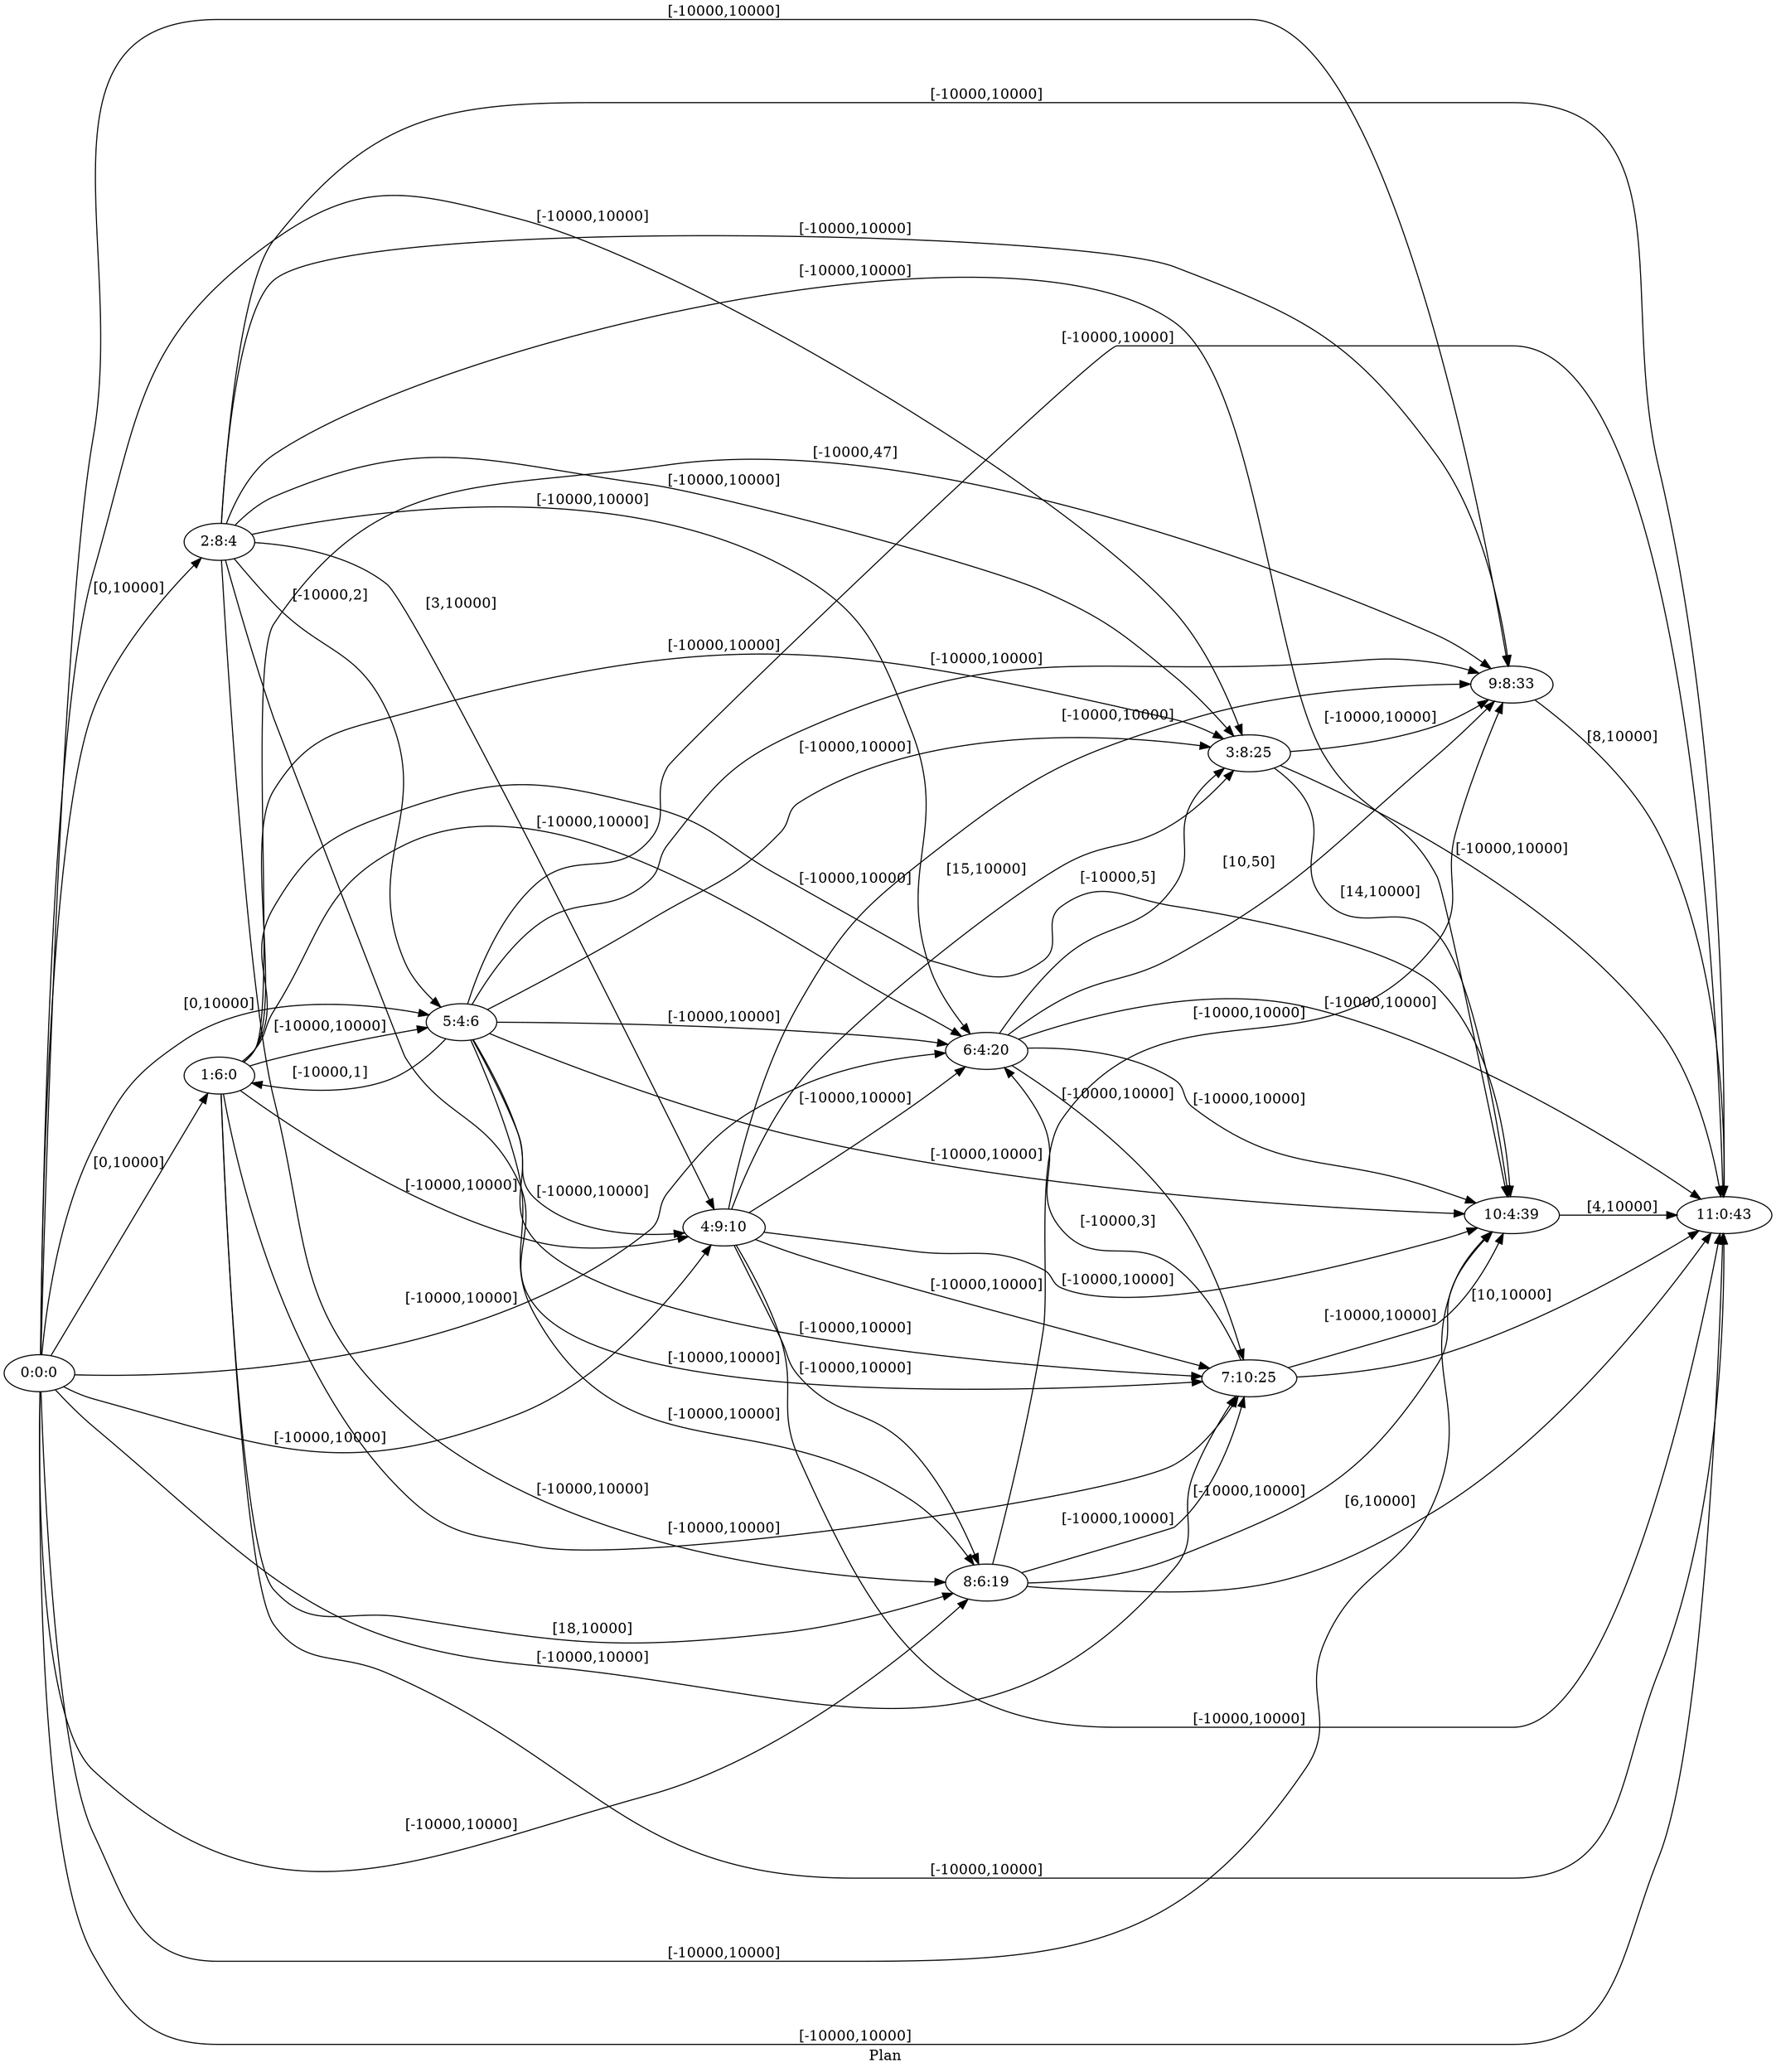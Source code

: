 digraph G {
 rankdir = LR;
 nodesep = .45; 
 size = 30;
label="Plan ";
 fldt = 0.474194;
"0:0:0"->"1:6:0"[ label = "[0,10000]"];
"0:0:0"->"2:8:4"[ label = "[0,10000]"];
"0:0:0"->"3:8:25"[ label = "[-10000,10000]"];
"0:0:0"->"4:9:10"[ label = "[-10000,10000]"];
"0:0:0"->"5:4:6"[ label = "[0,10000]"];
"0:0:0"->"6:4:20"[ label = "[-10000,10000]"];
"0:0:0"->"7:10:25"[ label = "[-10000,10000]"];
"0:0:0"->"8:6:19"[ label = "[-10000,10000]"];
"0:0:0"->"9:8:33"[ label = "[-10000,10000]"];
"0:0:0"->"10:4:39"[ label = "[-10000,10000]"];
"0:0:0"->"11:0:43"[ label = "[-10000,10000]"];
"1:6:0"->"3:8:25"[ label = "[-10000,10000]"];
"1:6:0"->"4:9:10"[ label = "[-10000,10000]"];
"1:6:0"->"5:4:6"[ label = "[-10000,10000]"];
"1:6:0"->"6:4:20"[ label = "[-10000,10000]"];
"1:6:0"->"7:10:25"[ label = "[-10000,10000]"];
"1:6:0"->"8:6:19"[ label = "[18,10000]"];
"1:6:0"->"9:8:33"[ label = "[-10000,47]"];
"1:6:0"->"10:4:39"[ label = "[-10000,10000]"];
"1:6:0"->"11:0:43"[ label = "[-10000,10000]"];
"2:8:4"->"3:8:25"[ label = "[-10000,10000]"];
"2:8:4"->"4:9:10"[ label = "[3,10000]"];
"2:8:4"->"5:4:6"[ label = "[-10000,2]"];
"2:8:4"->"6:4:20"[ label = "[-10000,10000]"];
"2:8:4"->"7:10:25"[ label = "[-10000,10000]"];
"2:8:4"->"8:6:19"[ label = "[-10000,10000]"];
"2:8:4"->"9:8:33"[ label = "[-10000,10000]"];
"2:8:4"->"10:4:39"[ label = "[-10000,10000]"];
"2:8:4"->"11:0:43"[ label = "[-10000,10000]"];
"3:8:25"->"9:8:33"[ label = "[-10000,10000]"];
"3:8:25"->"10:4:39"[ label = "[14,10000]"];
"3:8:25"->"11:0:43"[ label = "[-10000,10000]"];
"4:9:10"->"3:8:25"[ label = "[15,10000]"];
"4:9:10"->"6:4:20"[ label = "[-10000,10000]"];
"4:9:10"->"7:10:25"[ label = "[-10000,10000]"];
"4:9:10"->"8:6:19"[ label = "[-10000,10000]"];
"4:9:10"->"9:8:33"[ label = "[-10000,10000]"];
"4:9:10"->"10:4:39"[ label = "[-10000,10000]"];
"4:9:10"->"11:0:43"[ label = "[-10000,10000]"];
"5:4:6"->"1:6:0"[ label = "[-10000,1]"];
"5:4:6"->"3:8:25"[ label = "[-10000,10000]"];
"5:4:6"->"4:9:10"[ label = "[-10000,10000]"];
"5:4:6"->"6:4:20"[ label = "[-10000,10000]"];
"5:4:6"->"7:10:25"[ label = "[-10000,10000]"];
"5:4:6"->"8:6:19"[ label = "[-10000,10000]"];
"5:4:6"->"9:8:33"[ label = "[-10000,10000]"];
"5:4:6"->"10:4:39"[ label = "[-10000,10000]"];
"5:4:6"->"11:0:43"[ label = "[-10000,10000]"];
"6:4:20"->"3:8:25"[ label = "[-10000,5]"];
"6:4:20"->"7:10:25"[ label = "[-10000,10000]"];
"6:4:20"->"9:8:33"[ label = "[10,50]"];
"6:4:20"->"10:4:39"[ label = "[-10000,10000]"];
"6:4:20"->"11:0:43"[ label = "[-10000,10000]"];
"7:10:25"->"6:4:20"[ label = "[-10000,3]"];
"7:10:25"->"10:4:39"[ label = "[-10000,10000]"];
"7:10:25"->"11:0:43"[ label = "[10,10000]"];
"8:6:19"->"7:10:25"[ label = "[-10000,10000]"];
"8:6:19"->"9:8:33"[ label = "[-10000,10000]"];
"8:6:19"->"10:4:39"[ label = "[-10000,10000]"];
"8:6:19"->"11:0:43"[ label = "[6,10000]"];
"9:8:33"->"11:0:43"[ label = "[8,10000]"];
"10:4:39"->"11:0:43"[ label = "[4,10000]"];
}
